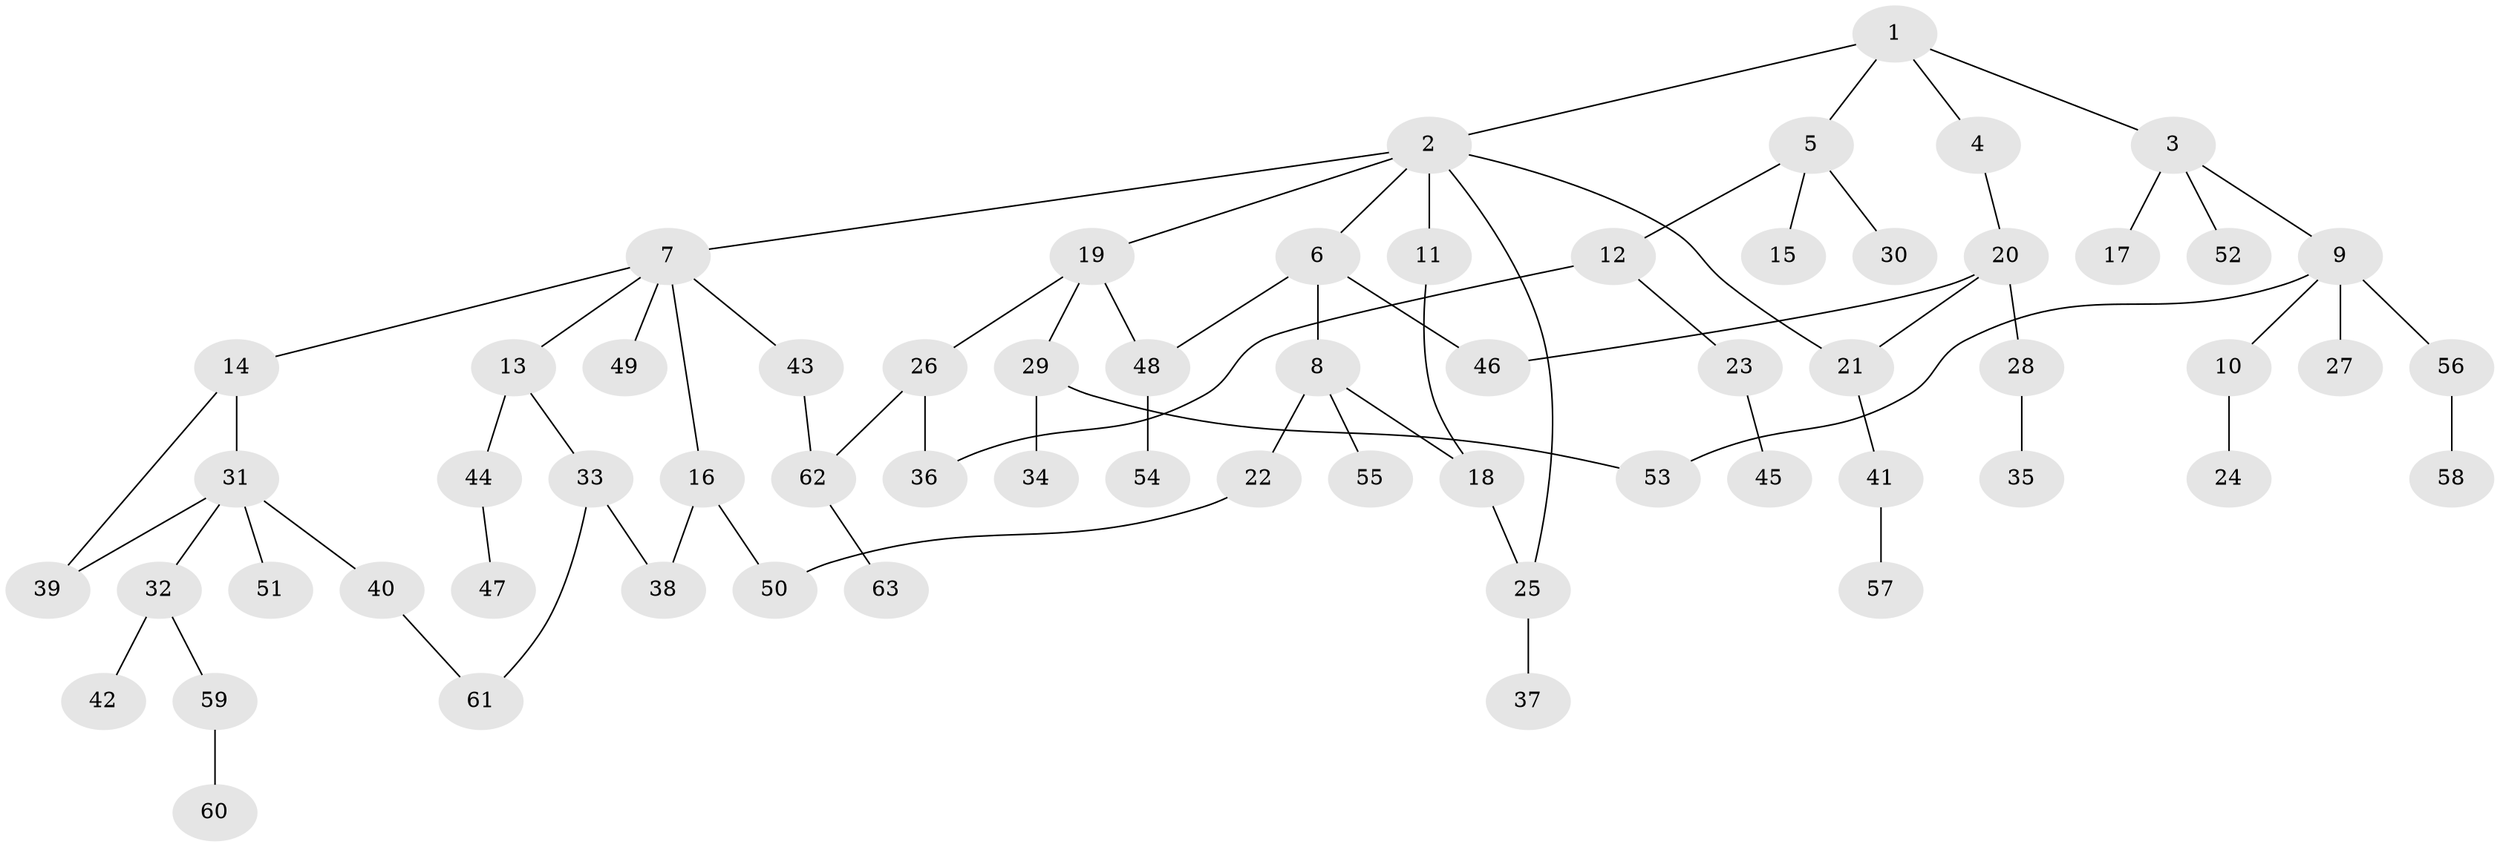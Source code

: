 // coarse degree distribution, {6: 0.075, 8: 0.025, 2: 0.225, 3: 0.125, 4: 0.125, 1: 0.4, 5: 0.025}
// Generated by graph-tools (version 1.1) at 2025/23/03/03/25 07:23:32]
// undirected, 63 vertices, 74 edges
graph export_dot {
graph [start="1"]
  node [color=gray90,style=filled];
  1;
  2;
  3;
  4;
  5;
  6;
  7;
  8;
  9;
  10;
  11;
  12;
  13;
  14;
  15;
  16;
  17;
  18;
  19;
  20;
  21;
  22;
  23;
  24;
  25;
  26;
  27;
  28;
  29;
  30;
  31;
  32;
  33;
  34;
  35;
  36;
  37;
  38;
  39;
  40;
  41;
  42;
  43;
  44;
  45;
  46;
  47;
  48;
  49;
  50;
  51;
  52;
  53;
  54;
  55;
  56;
  57;
  58;
  59;
  60;
  61;
  62;
  63;
  1 -- 2;
  1 -- 3;
  1 -- 4;
  1 -- 5;
  2 -- 6;
  2 -- 7;
  2 -- 11;
  2 -- 19;
  2 -- 25;
  2 -- 21;
  3 -- 9;
  3 -- 17;
  3 -- 52;
  4 -- 20;
  5 -- 12;
  5 -- 15;
  5 -- 30;
  6 -- 8;
  6 -- 46;
  6 -- 48;
  7 -- 13;
  7 -- 14;
  7 -- 16;
  7 -- 43;
  7 -- 49;
  8 -- 22;
  8 -- 55;
  8 -- 18;
  9 -- 10;
  9 -- 27;
  9 -- 56;
  9 -- 53;
  10 -- 24;
  11 -- 18;
  12 -- 23;
  12 -- 36;
  13 -- 33;
  13 -- 44;
  14 -- 31;
  14 -- 39;
  16 -- 38;
  16 -- 50;
  18 -- 25;
  19 -- 26;
  19 -- 29;
  19 -- 48;
  20 -- 21;
  20 -- 28;
  20 -- 46;
  21 -- 41;
  22 -- 50;
  23 -- 45;
  25 -- 37;
  26 -- 62;
  26 -- 36;
  28 -- 35;
  29 -- 34;
  29 -- 53;
  31 -- 32;
  31 -- 39;
  31 -- 40;
  31 -- 51;
  32 -- 42;
  32 -- 59;
  33 -- 61;
  33 -- 38;
  40 -- 61;
  41 -- 57;
  43 -- 62;
  44 -- 47;
  48 -- 54;
  56 -- 58;
  59 -- 60;
  62 -- 63;
}
